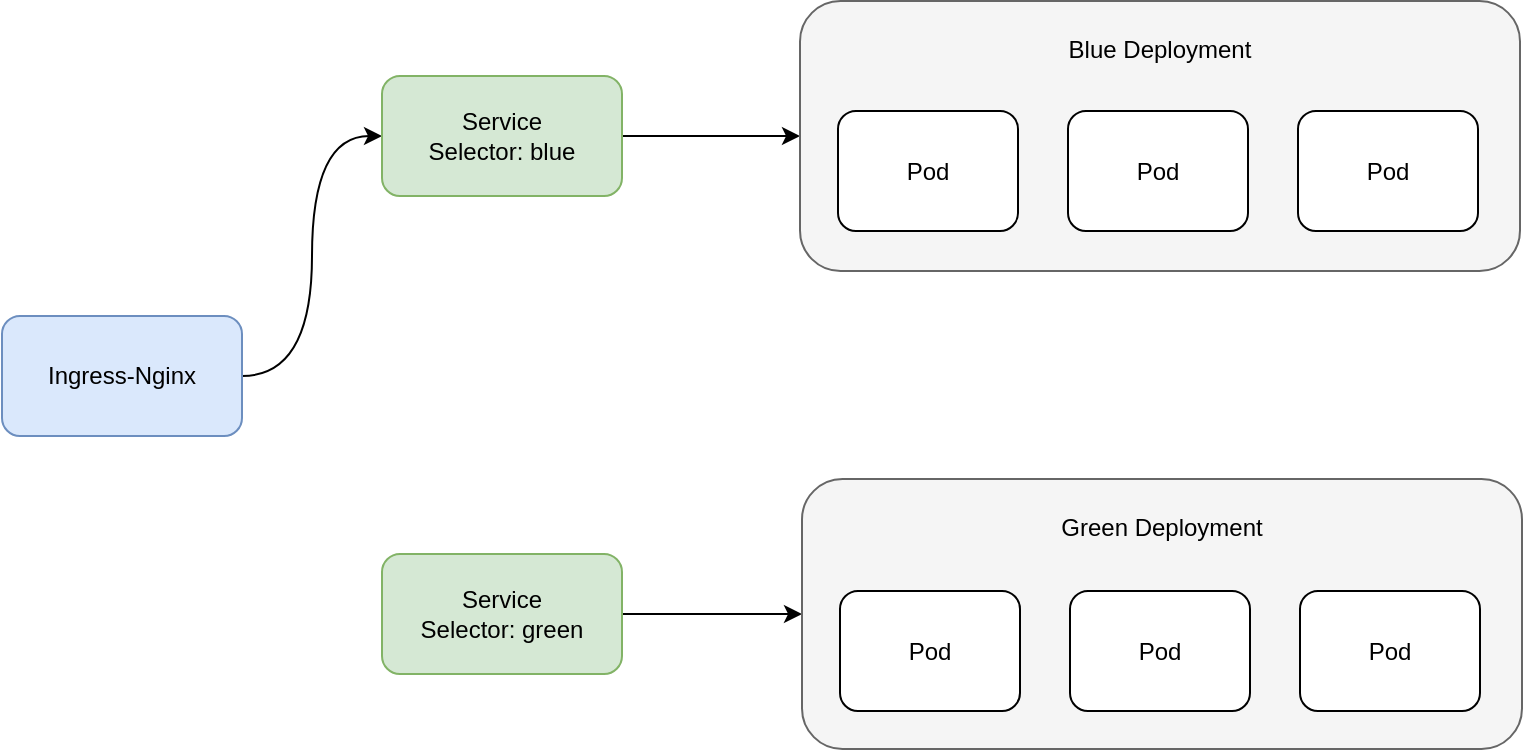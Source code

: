 <mxfile version="20.3.0" type="device"><diagram id="ifxAAQ4A_vg1ggCW4j73" name="第 1 页"><mxGraphModel dx="1045" dy="720" grid="1" gridSize="10" guides="1" tooltips="1" connect="1" arrows="1" fold="1" page="1" pageScale="1" pageWidth="827" pageHeight="1169" math="0" shadow="0"><root><mxCell id="0"/><mxCell id="1" parent="0"/><mxCell id="12YH7EuCT1c_hIJZUhB4-24" style="edgeStyle=orthogonalEdgeStyle;rounded=0;orthogonalLoop=1;jettySize=auto;html=1;exitX=1;exitY=0.5;exitDx=0;exitDy=0;entryX=0;entryY=0.5;entryDx=0;entryDy=0;curved=1;" edge="1" parent="1" source="12YH7EuCT1c_hIJZUhB4-1" target="12YH7EuCT1c_hIJZUhB4-3"><mxGeometry relative="1" as="geometry"/></mxCell><mxCell id="12YH7EuCT1c_hIJZUhB4-1" value="Ingress-Nginx" style="rounded=1;whiteSpace=wrap;html=1;fillColor=#dae8fc;strokeColor=#6c8ebf;" vertex="1" parent="1"><mxGeometry x="90" y="370" width="120" height="60" as="geometry"/></mxCell><mxCell id="12YH7EuCT1c_hIJZUhB4-26" style="edgeStyle=none;rounded=0;orthogonalLoop=1;jettySize=auto;html=1;exitX=1;exitY=0.5;exitDx=0;exitDy=0;entryX=0;entryY=0.5;entryDx=0;entryDy=0;" edge="1" parent="1" source="12YH7EuCT1c_hIJZUhB4-2" target="12YH7EuCT1c_hIJZUhB4-19"><mxGeometry relative="1" as="geometry"/></mxCell><mxCell id="12YH7EuCT1c_hIJZUhB4-2" value="Service&lt;br&gt;Selector: green" style="rounded=1;whiteSpace=wrap;html=1;fillColor=#d5e8d4;strokeColor=#82b366;" vertex="1" parent="1"><mxGeometry x="280" y="489" width="120" height="60" as="geometry"/></mxCell><mxCell id="12YH7EuCT1c_hIJZUhB4-25" style="rounded=0;orthogonalLoop=1;jettySize=auto;html=1;exitX=1;exitY=0.5;exitDx=0;exitDy=0;entryX=0;entryY=0.5;entryDx=0;entryDy=0;" edge="1" parent="1" source="12YH7EuCT1c_hIJZUhB4-3" target="12YH7EuCT1c_hIJZUhB4-4"><mxGeometry relative="1" as="geometry"/></mxCell><mxCell id="12YH7EuCT1c_hIJZUhB4-3" value="Service&lt;br&gt;Selector: blue" style="rounded=1;whiteSpace=wrap;html=1;fillColor=#d5e8d4;strokeColor=#82b366;" vertex="1" parent="1"><mxGeometry x="280" y="250" width="120" height="60" as="geometry"/></mxCell><mxCell id="12YH7EuCT1c_hIJZUhB4-4" value="" style="rounded=1;whiteSpace=wrap;html=1;fillColor=#f5f5f5;fontColor=#333333;strokeColor=#666666;" vertex="1" parent="1"><mxGeometry x="489" y="212.5" width="360" height="135" as="geometry"/></mxCell><mxCell id="12YH7EuCT1c_hIJZUhB4-5" value="Blue Deployment" style="text;html=1;strokeColor=none;fillColor=none;align=center;verticalAlign=middle;whiteSpace=wrap;rounded=0;" vertex="1" parent="1"><mxGeometry x="614" y="221.5" width="110" height="30" as="geometry"/></mxCell><mxCell id="12YH7EuCT1c_hIJZUhB4-6" value="Pod" style="rounded=1;whiteSpace=wrap;html=1;" vertex="1" parent="1"><mxGeometry x="508" y="267.5" width="90" height="60" as="geometry"/></mxCell><mxCell id="12YH7EuCT1c_hIJZUhB4-7" value="Pod" style="rounded=1;whiteSpace=wrap;html=1;" vertex="1" parent="1"><mxGeometry x="623" y="267.5" width="90" height="60" as="geometry"/></mxCell><mxCell id="12YH7EuCT1c_hIJZUhB4-8" value="Pod" style="rounded=1;whiteSpace=wrap;html=1;" vertex="1" parent="1"><mxGeometry x="738" y="267.5" width="90" height="60" as="geometry"/></mxCell><mxCell id="12YH7EuCT1c_hIJZUhB4-19" value="" style="rounded=1;whiteSpace=wrap;html=1;fillColor=#f5f5f5;fontColor=#333333;strokeColor=#666666;" vertex="1" parent="1"><mxGeometry x="490" y="451.5" width="360" height="135" as="geometry"/></mxCell><mxCell id="12YH7EuCT1c_hIJZUhB4-20" value="Green Deployment" style="text;html=1;strokeColor=none;fillColor=none;align=center;verticalAlign=middle;whiteSpace=wrap;rounded=0;" vertex="1" parent="1"><mxGeometry x="615" y="460.5" width="110" height="30" as="geometry"/></mxCell><mxCell id="12YH7EuCT1c_hIJZUhB4-21" value="Pod" style="rounded=1;whiteSpace=wrap;html=1;" vertex="1" parent="1"><mxGeometry x="509" y="507.5" width="90" height="60" as="geometry"/></mxCell><mxCell id="12YH7EuCT1c_hIJZUhB4-22" value="Pod" style="rounded=1;whiteSpace=wrap;html=1;" vertex="1" parent="1"><mxGeometry x="624" y="507.5" width="90" height="60" as="geometry"/></mxCell><mxCell id="12YH7EuCT1c_hIJZUhB4-23" value="Pod" style="rounded=1;whiteSpace=wrap;html=1;" vertex="1" parent="1"><mxGeometry x="739" y="507.5" width="90" height="60" as="geometry"/></mxCell></root></mxGraphModel></diagram></mxfile>